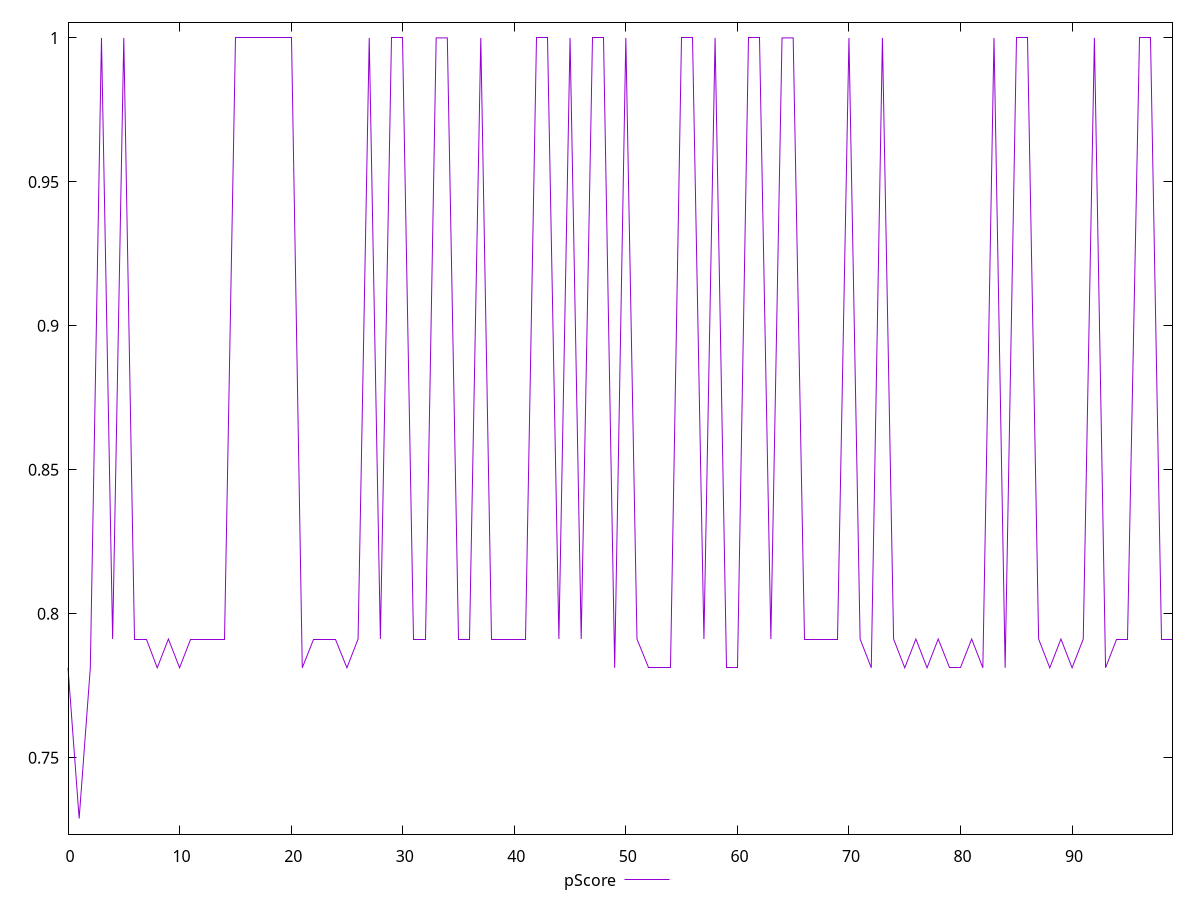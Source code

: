 reset

$pScore <<EOF
0 0.7812592330863557
1 0.7289171326230786
2 0.7812592330863557
3 0.9999999011422622
4 0.7912509844914699
5 0.9999999011422622
6 0.7912509844914699
7 0.7912509844914699
8 0.7812592330863557
9 0.7912509844914699
10 0.7812592330863557
11 0.7912509844914699
12 0.7912509844914699
13 0.7912509844914699
14 0.7912509844914699
15 0.9999999011422622
16 0.9999999011422622
17 0.9999999011422622
18 0.9999999011422622
19 0.9999999011422622
20 0.9999999011422622
21 0.7812592330863557
22 0.7912509844914699
23 0.7912509844914699
24 0.7912509844914699
25 0.7812592330863557
26 0.7912509844914699
27 0.9999975322197465
28 0.7912509844914699
29 0.9999999011422622
30 0.9999999011422622
31 0.7912509844914699
32 0.7912509844914699
33 0.9999999011422622
34 0.9999975322197465
35 0.7912509844914699
36 0.7912509844914699
37 0.9999999011422622
38 0.7912509844914699
39 0.7912509844914699
40 0.7912509844914699
41 0.7912509844914699
42 0.9999999011422622
43 0.9999999011422622
44 0.7912509844914699
45 0.9999975322197465
46 0.7912509844914699
47 0.9999999011422622
48 0.9999999011422622
49 0.7812592330863557
50 0.9999999011422622
51 0.7912509844914699
52 0.7812592330863557
53 0.7812592330863557
54 0.7812592330863557
55 0.9999999011422622
56 0.9999999011422622
57 0.7912509844914699
58 0.9999999011422622
59 0.7812592330863557
60 0.7812592330863557
61 0.9999999011422622
62 0.9999999011422622
63 0.7912509844914699
64 0.9999999011422622
65 0.9999975322197465
66 0.7912509844914699
67 0.7912509844914699
68 0.7912509844914699
69 0.7912509844914699
70 0.9999999011422622
71 0.7912509844914699
72 0.7812592330863557
73 0.9999999011422622
74 0.7912509844914699
75 0.7812592330863557
76 0.7912509844914699
77 0.7812592330863557
78 0.7912509844914699
79 0.7812592330863557
80 0.7812592330863557
81 0.7912509844914699
82 0.7812592330863557
83 0.9999999011422622
84 0.7812592330863557
85 0.9999999011422622
86 0.9999999011422622
87 0.7912509844914699
88 0.7812592330863557
89 0.7912509844914699
90 0.7812592330863557
91 0.7912509844914699
92 0.9999999011422622
93 0.7812592330863557
94 0.7912509844914699
95 0.7912509844914699
96 0.9999999011422622
97 0.9999999011422622
98 0.7912509844914699
99 0.7912509844914699
EOF

set key outside below
set xrange [0:99]
set yrange [0.7234954772526949:1.0054215565126459]
set trange [0.7234954772526949:1.0054215565126459]
set terminal svg size 640, 500 enhanced background rgb 'white'
set output "report/report_00029_2021-02-24T13-36-40.390Z/cumulative-layout-shift/samples/agenda/pScore/values.svg"

plot $pScore title "pScore" with line

reset
